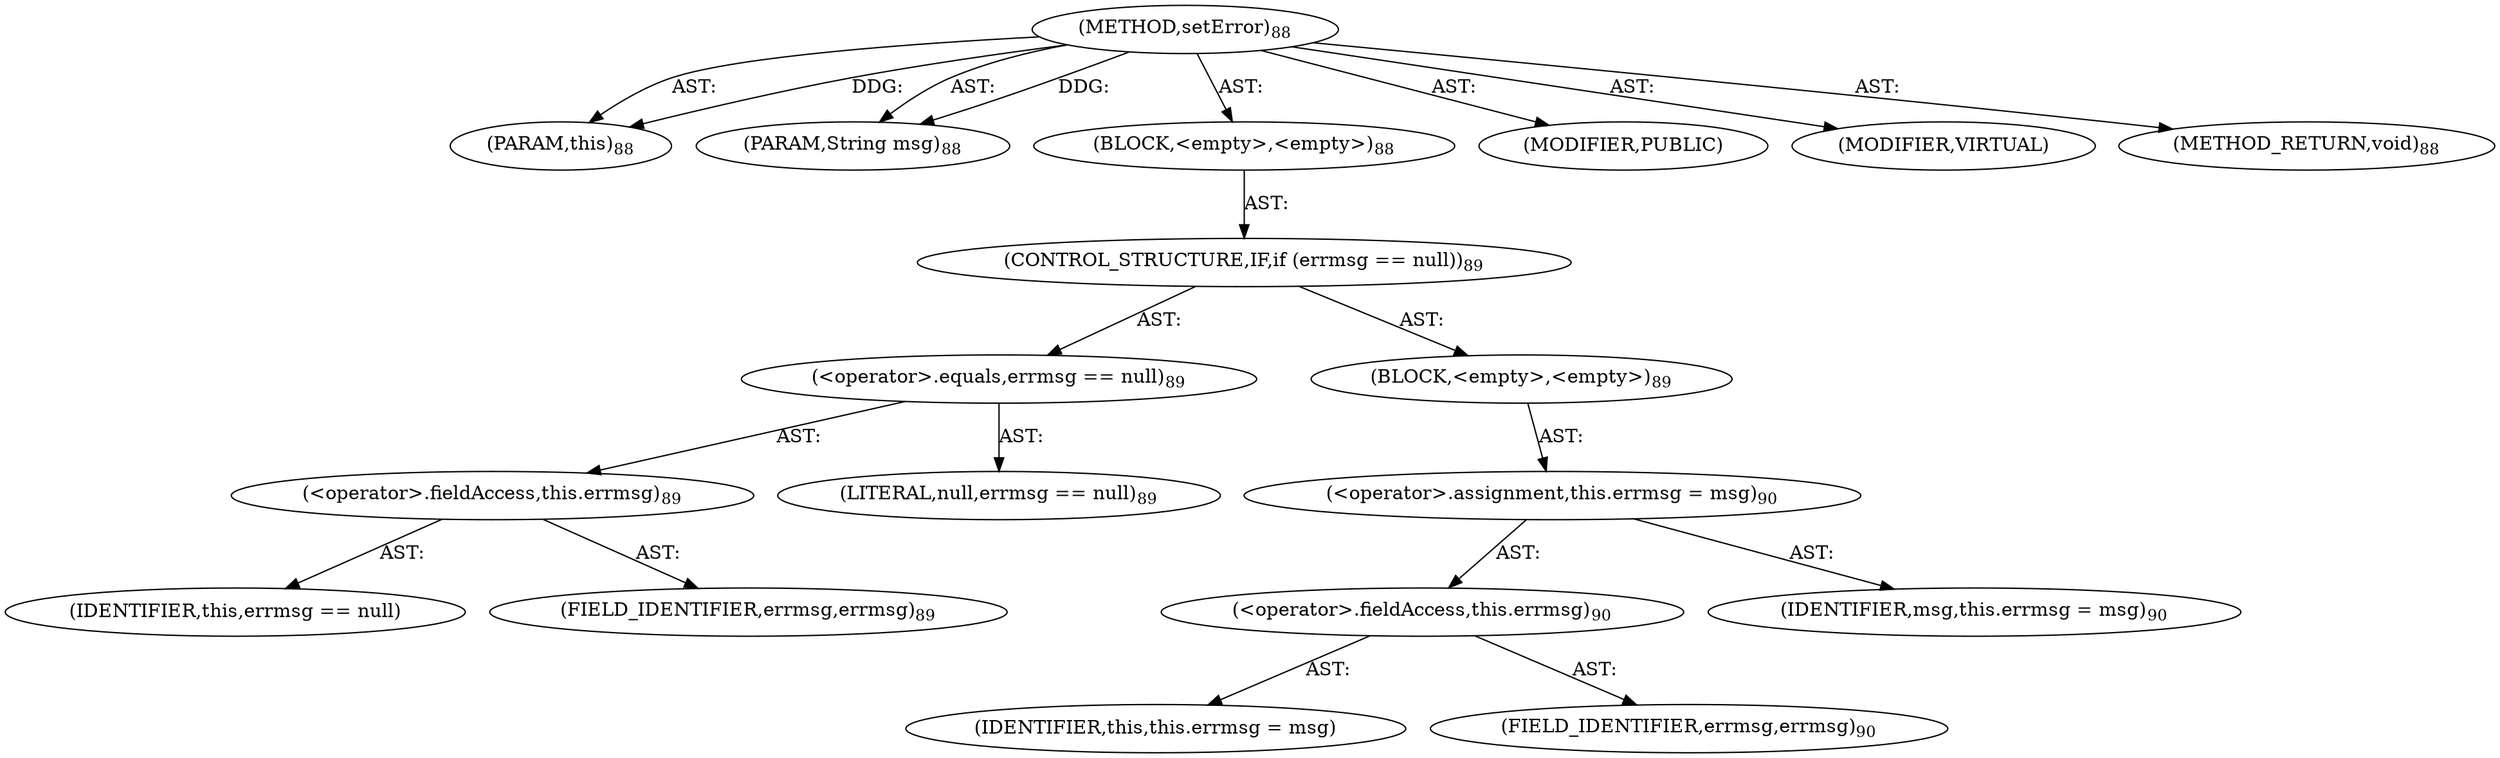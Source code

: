 digraph "setError" {  
"111669149697" [label = <(METHOD,setError)<SUB>88</SUB>> ]
"115964116994" [label = <(PARAM,this)<SUB>88</SUB>> ]
"115964116995" [label = <(PARAM,String msg)<SUB>88</SUB>> ]
"25769803777" [label = <(BLOCK,&lt;empty&gt;,&lt;empty&gt;)<SUB>88</SUB>> ]
"47244640256" [label = <(CONTROL_STRUCTURE,IF,if (errmsg == null))<SUB>89</SUB>> ]
"30064771074" [label = <(&lt;operator&gt;.equals,errmsg == null)<SUB>89</SUB>> ]
"30064771075" [label = <(&lt;operator&gt;.fieldAccess,this.errmsg)<SUB>89</SUB>> ]
"68719476740" [label = <(IDENTIFIER,this,errmsg == null)> ]
"55834574849" [label = <(FIELD_IDENTIFIER,errmsg,errmsg)<SUB>89</SUB>> ]
"90194313217" [label = <(LITERAL,null,errmsg == null)<SUB>89</SUB>> ]
"25769803778" [label = <(BLOCK,&lt;empty&gt;,&lt;empty&gt;)<SUB>89</SUB>> ]
"30064771076" [label = <(&lt;operator&gt;.assignment,this.errmsg = msg)<SUB>90</SUB>> ]
"30064771077" [label = <(&lt;operator&gt;.fieldAccess,this.errmsg)<SUB>90</SUB>> ]
"68719476741" [label = <(IDENTIFIER,this,this.errmsg = msg)> ]
"55834574850" [label = <(FIELD_IDENTIFIER,errmsg,errmsg)<SUB>90</SUB>> ]
"68719476742" [label = <(IDENTIFIER,msg,this.errmsg = msg)<SUB>90</SUB>> ]
"133143986179" [label = <(MODIFIER,PUBLIC)> ]
"133143986180" [label = <(MODIFIER,VIRTUAL)> ]
"128849018881" [label = <(METHOD_RETURN,void)<SUB>88</SUB>> ]
  "111669149697" -> "115964116994"  [ label = "AST: "] 
  "111669149697" -> "115964116995"  [ label = "AST: "] 
  "111669149697" -> "25769803777"  [ label = "AST: "] 
  "111669149697" -> "133143986179"  [ label = "AST: "] 
  "111669149697" -> "133143986180"  [ label = "AST: "] 
  "111669149697" -> "128849018881"  [ label = "AST: "] 
  "25769803777" -> "47244640256"  [ label = "AST: "] 
  "47244640256" -> "30064771074"  [ label = "AST: "] 
  "47244640256" -> "25769803778"  [ label = "AST: "] 
  "30064771074" -> "30064771075"  [ label = "AST: "] 
  "30064771074" -> "90194313217"  [ label = "AST: "] 
  "30064771075" -> "68719476740"  [ label = "AST: "] 
  "30064771075" -> "55834574849"  [ label = "AST: "] 
  "25769803778" -> "30064771076"  [ label = "AST: "] 
  "30064771076" -> "30064771077"  [ label = "AST: "] 
  "30064771076" -> "68719476742"  [ label = "AST: "] 
  "30064771077" -> "68719476741"  [ label = "AST: "] 
  "30064771077" -> "55834574850"  [ label = "AST: "] 
  "111669149697" -> "115964116994"  [ label = "DDG: "] 
  "111669149697" -> "115964116995"  [ label = "DDG: "] 
}
